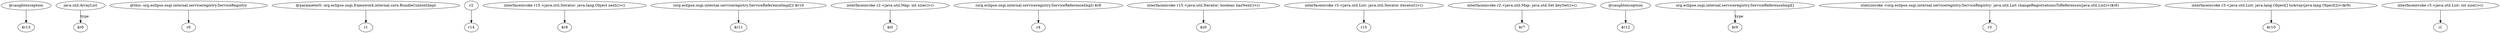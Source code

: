 digraph g {
0[label="@caughtexception"]
1[label="$r13"]
0->1[label=""]
2[label="java.util.ArrayList"]
3[label="$r6"]
2->3[label="type"]
4[label="@this: org.eclipse.osgi.internal.serviceregistry.ServiceRegistry"]
5[label="r0"]
4->5[label=""]
6[label="@parameter0: org.eclipse.osgi.framework.internal.core.BundleContextImpl"]
7[label="r1"]
6->7[label=""]
8[label="r2"]
9[label="r14"]
8->9[label=""]
10[label="interfaceinvoke r15.<java.util.Iterator: java.lang.Object next()>()"]
11[label="$r8"]
10->11[label=""]
12[label="(org.eclipse.osgi.internal.serviceregistry.ServiceReferenceImpl[]) $r10"]
13[label="$r11"]
12->13[label=""]
14[label="interfaceinvoke r2.<java.util.Map: int size()>()"]
15[label="$i0"]
14->15[label=""]
16[label="(org.eclipse.osgi.internal.serviceregistry.ServiceReferenceImpl) $r8"]
17[label="r4"]
16->17[label=""]
18[label="interfaceinvoke r15.<java.util.Iterator: boolean hasNext()>()"]
19[label="$z0"]
18->19[label=""]
20[label="interfaceinvoke r3.<java.util.List: java.util.Iterator iterator()>()"]
21[label="r15"]
20->21[label=""]
22[label="interfaceinvoke r2.<java.util.Map: java.util.Set keySet()>()"]
23[label="$r7"]
22->23[label=""]
24[label="@caughtexception"]
25[label="$r12"]
24->25[label=""]
26[label="org.eclipse.osgi.internal.serviceregistry.ServiceReferenceImpl[]"]
27[label="$r9"]
26->27[label="type"]
28[label="staticinvoke <org.eclipse.osgi.internal.serviceregistry.ServiceRegistry: java.util.List changeRegistrationsToReferences(java.util.List)>($r6)"]
29[label="r3"]
28->29[label=""]
30[label="interfaceinvoke r3.<java.util.List: java.lang.Object[] toArray(java.lang.Object[])>($r9)"]
31[label="$r10"]
30->31[label=""]
32[label="interfaceinvoke r3.<java.util.List: int size()>()"]
33[label="i1"]
32->33[label=""]
}